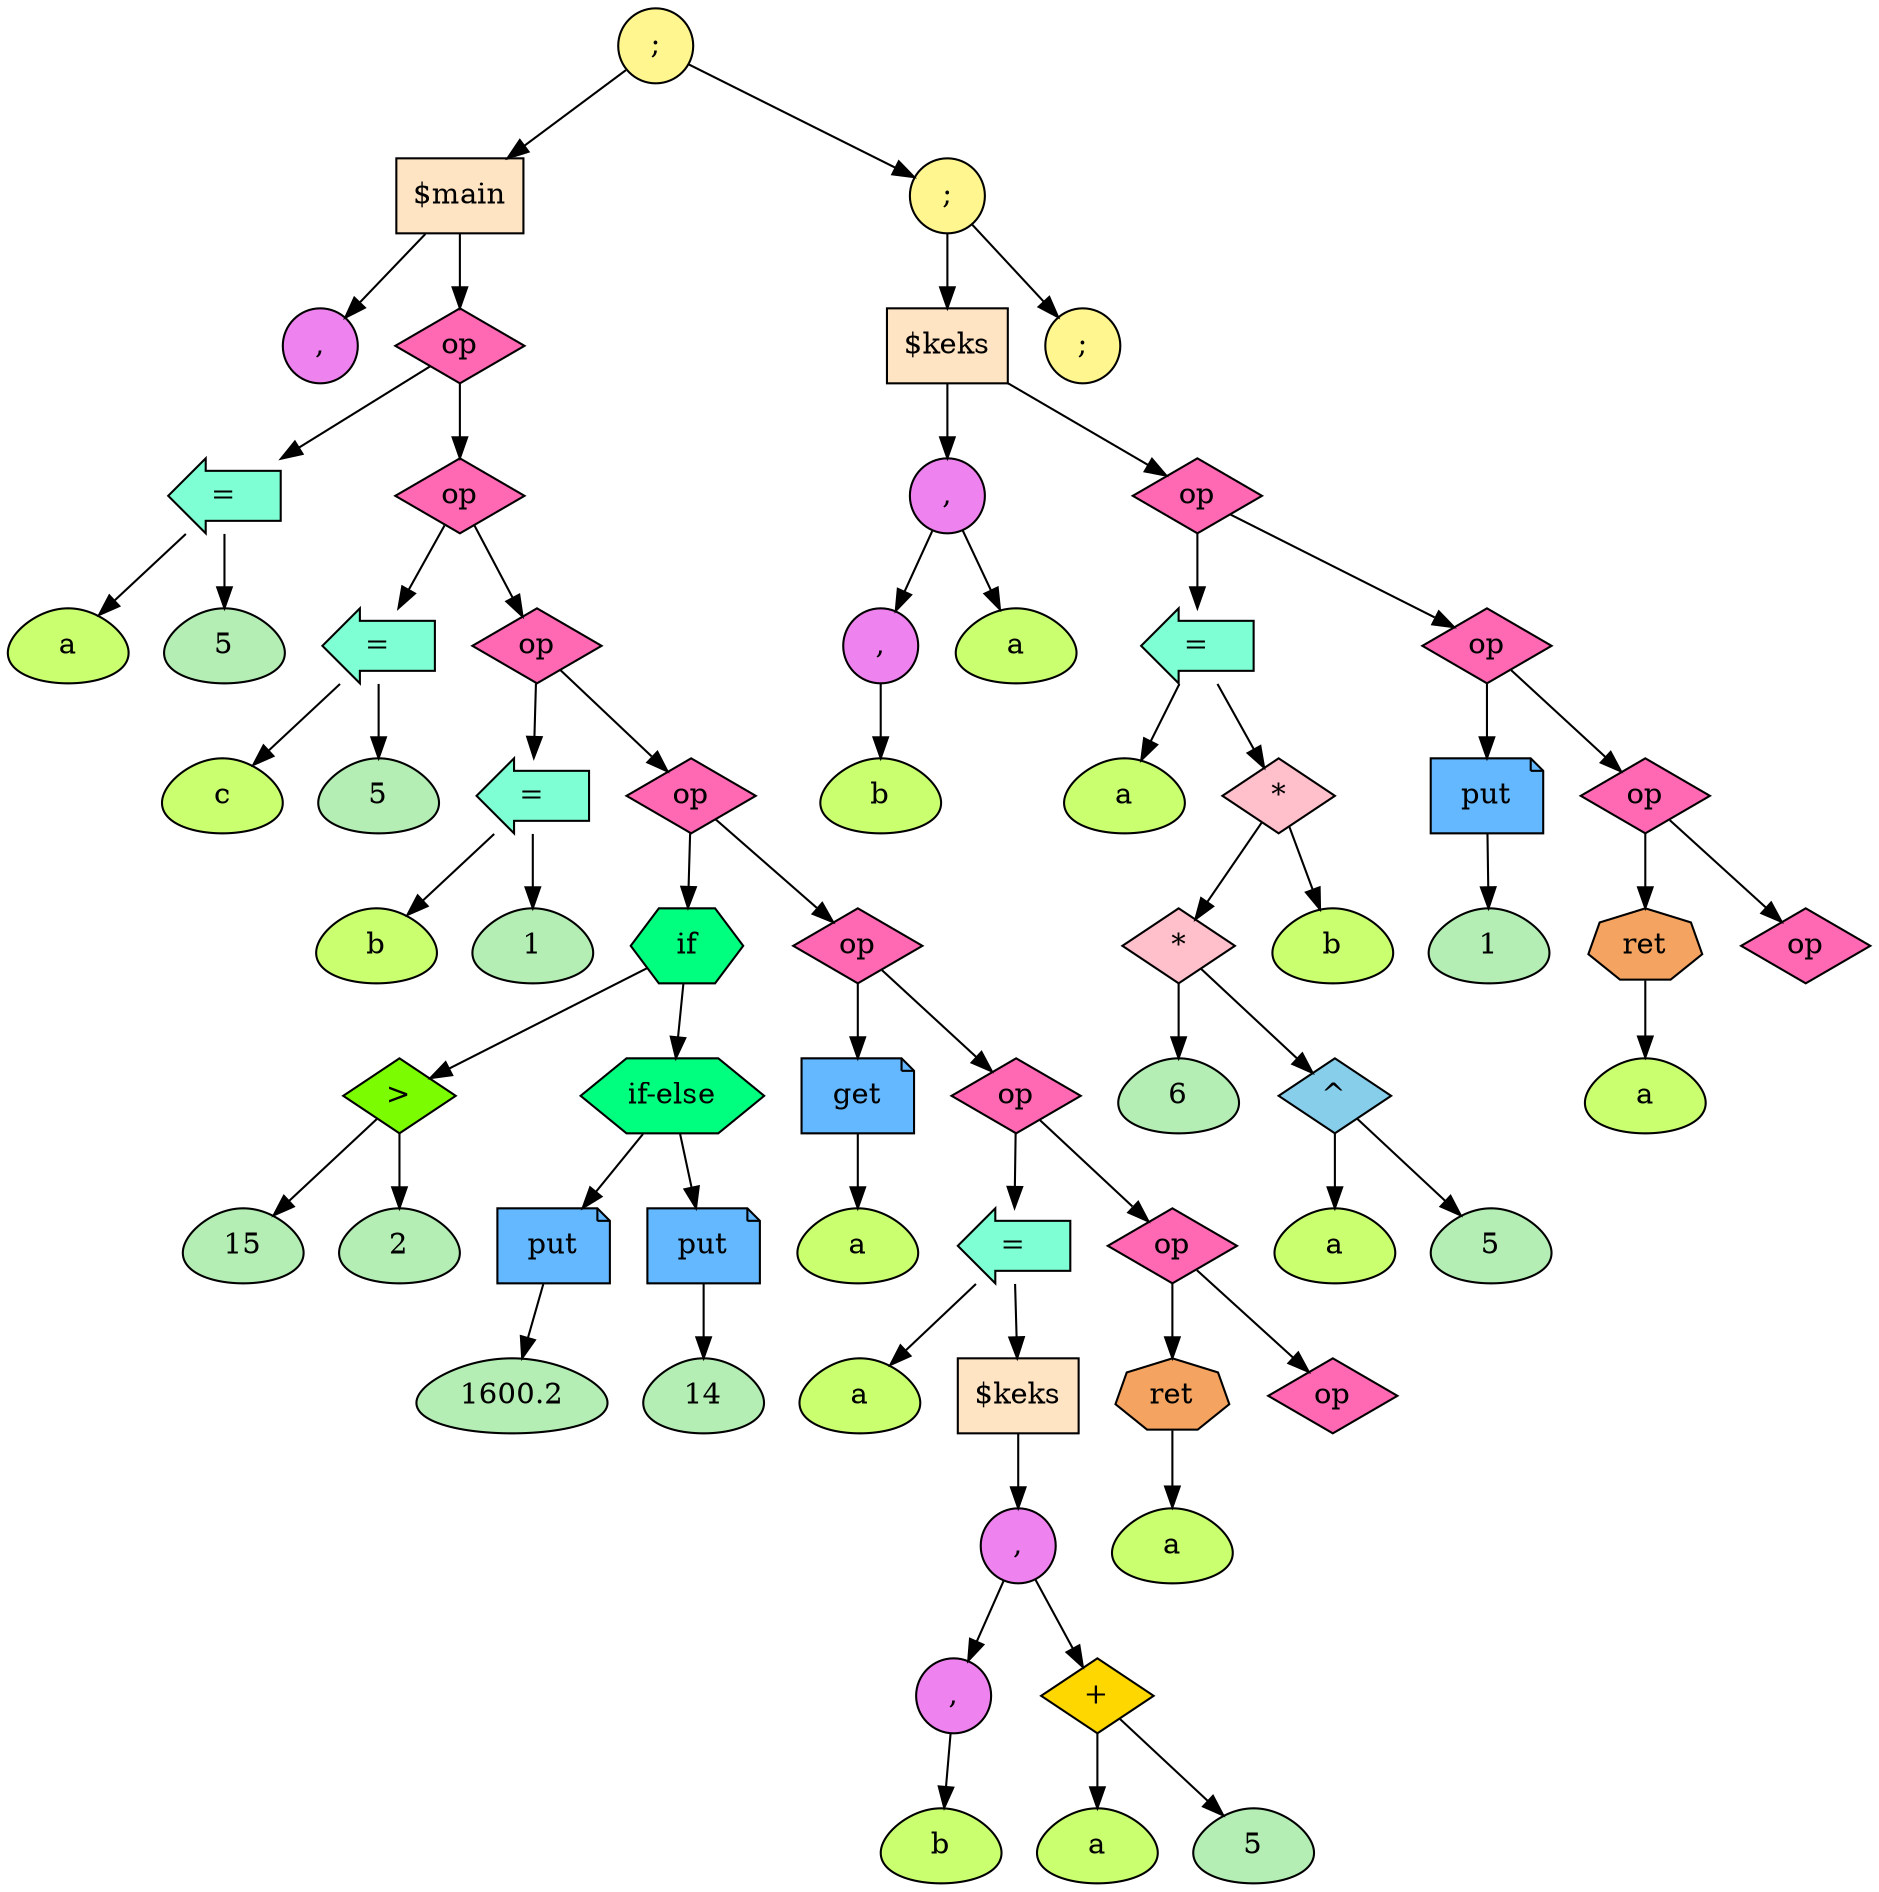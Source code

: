 digraph G {
fontsize = 50
93977667806224[label = ";", style = "filled", fillcolor = "khaki1", shape = "circle"]
93977667806352[label = "$main", style = "filled", fillcolor = "bisque", shape = "box"]
93977667806224 -> 93977667806352
93977667806352[label = "$main", style = "filled", fillcolor = "bisque", shape = "box"]
93977667806544[label = ",", style = "filled", fillcolor = "violet", shape = "circle"]
93977667806352 -> 93977667806544
93977667806544[label = ",", style = "filled", fillcolor = "violet", shape = "circle"]
93977667806352[label = "$main", style = "filled", fillcolor = "bisque", shape = "box"]
93977667806608[label = "op", style = "filled", fillcolor = "hotpink", shape = "diamond"]
93977667806352 -> 93977667806608
93977667806608[label = "op", style = "filled", fillcolor = "hotpink", shape = "diamond"]
93977667806736[label = "=", style = "filled", fillcolor = "aquamarine", shape = "larrow"]
93977667806608 -> 93977667806736
93977667806736[label = "=", style = "filled", fillcolor = "aquamarine", shape = "larrow"]
93977667806800[label = "a", style = "filled", fillcolor = "darkolivegreen1", shape = "egg"]
93977667806736 -> 93977667806800
93977667806800[label = "a", style = "filled", fillcolor = "darkolivegreen1", shape = "egg"]
93977667806736[label = "=", style = "filled", fillcolor = "aquamarine", shape = "larrow"]
93977667807056[label = "5", style = "filled", fillcolor = "darkseagreen2", shape = "egg"]
93977667806736 -> 93977667807056
93977667807056[label = "5", style = "filled", fillcolor = "darkseagreen2", shape = "egg"]
93977667806608[label = "op", style = "filled", fillcolor = "hotpink", shape = "diamond"]
93977667807120[label = "op", style = "filled", fillcolor = "hotpink", shape = "diamond"]
93977667806608 -> 93977667807120
93977667807120[label = "op", style = "filled", fillcolor = "hotpink", shape = "diamond"]
93977667807248[label = "=", style = "filled", fillcolor = "aquamarine", shape = "larrow"]
93977667807120 -> 93977667807248
93977667807248[label = "=", style = "filled", fillcolor = "aquamarine", shape = "larrow"]
93977667807312[label = "c", style = "filled", fillcolor = "darkolivegreen1", shape = "egg"]
93977667807248 -> 93977667807312
93977667807312[label = "c", style = "filled", fillcolor = "darkolivegreen1", shape = "egg"]
93977667807248[label = "=", style = "filled", fillcolor = "aquamarine", shape = "larrow"]
93977667807568[label = "5", style = "filled", fillcolor = "darkseagreen2", shape = "egg"]
93977667807248 -> 93977667807568
93977667807568[label = "5", style = "filled", fillcolor = "darkseagreen2", shape = "egg"]
93977667807120[label = "op", style = "filled", fillcolor = "hotpink", shape = "diamond"]
93977667807632[label = "op", style = "filled", fillcolor = "hotpink", shape = "diamond"]
93977667807120 -> 93977667807632
93977667807632[label = "op", style = "filled", fillcolor = "hotpink", shape = "diamond"]
93977667807760[label = "=", style = "filled", fillcolor = "aquamarine", shape = "larrow"]
93977667807632 -> 93977667807760
93977667807760[label = "=", style = "filled", fillcolor = "aquamarine", shape = "larrow"]
93977667807824[label = "b", style = "filled", fillcolor = "darkolivegreen1", shape = "egg"]
93977667807760 -> 93977667807824
93977667807824[label = "b", style = "filled", fillcolor = "darkolivegreen1", shape = "egg"]
93977667807760[label = "=", style = "filled", fillcolor = "aquamarine", shape = "larrow"]
93977667808080[label = "1", style = "filled", fillcolor = "darkseagreen2", shape = "egg"]
93977667807760 -> 93977667808080
93977667808080[label = "1", style = "filled", fillcolor = "darkseagreen2", shape = "egg"]
93977667807632[label = "op", style = "filled", fillcolor = "hotpink", shape = "diamond"]
93977667808144[label = "op", style = "filled", fillcolor = "hotpink", shape = "diamond"]
93977667807632 -> 93977667808144
93977667808144[label = "op", style = "filled", fillcolor = "hotpink", shape = "diamond"]
93977667808272[label = "if", style = "filled", fillcolor = "springgreen", shape = "hexagon"]
93977667808144 -> 93977667808272
93977667808272[label = "if", style = "filled", fillcolor = "springgreen", shape = "hexagon"]
93977667808400[label = ">", style = "filled", fillcolor = "lawngreen", shape = "diamond"]
93977667808272 -> 93977667808400
93977667808400[label = ">", style = "filled", fillcolor = "lawngreen", shape = "diamond"]
93977667808720[label = "15", style = "filled", fillcolor = "darkseagreen2", shape = "egg"]
93977667808400 -> 93977667808720
93977667808720[label = "15", style = "filled", fillcolor = "darkseagreen2", shape = "egg"]
93977667808400[label = ">", style = "filled", fillcolor = "lawngreen", shape = "diamond"]
93977667809040[label = "2", style = "filled", fillcolor = "darkseagreen2", shape = "egg"]
93977667808400 -> 93977667809040
93977667809040[label = "2", style = "filled", fillcolor = "darkseagreen2", shape = "egg"]
93977667808272[label = "if", style = "filled", fillcolor = "springgreen", shape = "hexagon"]
93977667809104[label = "if-else", style = "filled", fillcolor = "springgreen", shape = "hexagon"]
93977667808272 -> 93977667809104
93977667809104[label = "if-else", style = "filled", fillcolor = "springgreen", shape = "hexagon"]
93977667809296[label = "put", style = "filled", fillcolor = "steelblue1", shape = "note"]
93977667809104 -> 93977667809296
93977667809296[label = "put", style = "filled", fillcolor = "steelblue1", shape = "note"]
93977667809936[label = "1600.2", style = "filled", fillcolor = "darkseagreen2", shape = "egg"]
93977667809296 -> 93977667809936
93977667809936[label = "1600.2", style = "filled", fillcolor = "darkseagreen2", shape = "egg"]
93977667809104[label = "if-else", style = "filled", fillcolor = "springgreen", shape = "hexagon"]
93977667817792[label = "put", style = "filled", fillcolor = "steelblue1", shape = "note"]
93977667809104 -> 93977667817792
93977667817792[label = "put", style = "filled", fillcolor = "steelblue1", shape = "note"]
93977667818112[label = "14", style = "filled", fillcolor = "darkseagreen2", shape = "egg"]
93977667817792 -> 93977667818112
93977667818112[label = "14", style = "filled", fillcolor = "darkseagreen2", shape = "egg"]
93977667808144[label = "op", style = "filled", fillcolor = "hotpink", shape = "diamond"]
93977667818176[label = "op", style = "filled", fillcolor = "hotpink", shape = "diamond"]
93977667808144 -> 93977667818176
93977667818176[label = "op", style = "filled", fillcolor = "hotpink", shape = "diamond"]
93977667818304[label = "get", style = "filled", fillcolor = "steelblue1", shape = "note"]
93977667818176 -> 93977667818304
93977667818304[label = "get", style = "filled", fillcolor = "steelblue1", shape = "note"]
93977667818432[label = "a", style = "filled", fillcolor = "darkolivegreen1", shape = "egg"]
93977667818304 -> 93977667818432
93977667818432[label = "a", style = "filled", fillcolor = "darkolivegreen1", shape = "egg"]
93977667818176[label = "op", style = "filled", fillcolor = "hotpink", shape = "diamond"]
93977667818496[label = "op", style = "filled", fillcolor = "hotpink", shape = "diamond"]
93977667818176 -> 93977667818496
93977667818496[label = "op", style = "filled", fillcolor = "hotpink", shape = "diamond"]
93977667818624[label = "=", style = "filled", fillcolor = "aquamarine", shape = "larrow"]
93977667818496 -> 93977667818624
93977667818624[label = "=", style = "filled", fillcolor = "aquamarine", shape = "larrow"]
93977667818688[label = "a", style = "filled", fillcolor = "darkolivegreen1", shape = "egg"]
93977667818624 -> 93977667818688
93977667818688[label = "a", style = "filled", fillcolor = "darkolivegreen1", shape = "egg"]
93977667818624[label = "=", style = "filled", fillcolor = "aquamarine", shape = "larrow"]
93977667818752[label = "$keks", style = "filled", fillcolor = "bisque", shape = "box"]
93977667818624 -> 93977667818752
93977667818752[label = "$keks", style = "filled", fillcolor = "bisque", shape = "box"]
93977667818944[label = ",", style = "filled", fillcolor = "violet", shape = "circle"]
93977667818752 -> 93977667818944
93977667818944[label = ",", style = "filled", fillcolor = "violet", shape = "circle"]
93977667819456[label = ",", style = "filled", fillcolor = "violet", shape = "circle"]
93977667818944 -> 93977667819456
93977667819456[label = ",", style = "filled", fillcolor = "violet", shape = "circle"]
93977667819712[label = "b", style = "filled", fillcolor = "darkolivegreen1", shape = "egg"]
93977667819456 -> 93977667819712
93977667819712[label = "b", style = "filled", fillcolor = "darkolivegreen1", shape = "egg"]
93977667818944[label = ",", style = "filled", fillcolor = "violet", shape = "circle"]
93977667819008[label = "+", style = "filled", fillcolor = "gold", shape = "diamond"]
93977667818944 -> 93977667819008
93977667819008[label = "+", style = "filled", fillcolor = "gold", shape = "diamond"]
93977667819200[label = "a", style = "filled", fillcolor = "darkolivegreen1", shape = "egg"]
93977667819008 -> 93977667819200
93977667819200[label = "a", style = "filled", fillcolor = "darkolivegreen1", shape = "egg"]
93977667819008[label = "+", style = "filled", fillcolor = "gold", shape = "diamond"]
93977667819392[label = "5", style = "filled", fillcolor = "darkseagreen2", shape = "egg"]
93977667819008 -> 93977667819392
93977667819392[label = "5", style = "filled", fillcolor = "darkseagreen2", shape = "egg"]
93977667818496[label = "op", style = "filled", fillcolor = "hotpink", shape = "diamond"]
93977667819776[label = "op", style = "filled", fillcolor = "hotpink", shape = "diamond"]
93977667818496 -> 93977667819776
93977667819776[label = "op", style = "filled", fillcolor = "hotpink", shape = "diamond"]
93977667819904[label = "ret", style = "filled", fillcolor = "sandybrown", shape = "septagon"]
93977667819776 -> 93977667819904
93977667819904[label = "ret", style = "filled", fillcolor = "sandybrown", shape = "septagon"]
93977667820160[label = "a", style = "filled", fillcolor = "darkolivegreen1", shape = "egg"]
93977667819904 -> 93977667820160
93977667820160[label = "a", style = "filled", fillcolor = "darkolivegreen1", shape = "egg"]
93977667819776[label = "op", style = "filled", fillcolor = "hotpink", shape = "diamond"]
93977667820224[label = "op", style = "filled", fillcolor = "hotpink", shape = "diamond"]
93977667819776 -> 93977667820224
93977667820224[label = "op", style = "filled", fillcolor = "hotpink", shape = "diamond"]
93977667806224[label = ";", style = "filled", fillcolor = "khaki1", shape = "circle"]
93977667820288[label = ";", style = "filled", fillcolor = "khaki1", shape = "circle"]
93977667806224 -> 93977667820288
93977667820288[label = ";", style = "filled", fillcolor = "khaki1", shape = "circle"]
93977667820416[label = "$keks", style = "filled", fillcolor = "bisque", shape = "box"]
93977667820288 -> 93977667820416
93977667820416[label = "$keks", style = "filled", fillcolor = "bisque", shape = "box"]
93977667820608[label = ",", style = "filled", fillcolor = "violet", shape = "circle"]
93977667820416 -> 93977667820608
93977667820608[label = ",", style = "filled", fillcolor = "violet", shape = "circle"]
93977667820800[label = ",", style = "filled", fillcolor = "violet", shape = "circle"]
93977667820608 -> 93977667820800
93977667820800[label = ",", style = "filled", fillcolor = "violet", shape = "circle"]
93977667820928[label = "b", style = "filled", fillcolor = "darkolivegreen1", shape = "egg"]
93977667820800 -> 93977667820928
93977667820928[label = "b", style = "filled", fillcolor = "darkolivegreen1", shape = "egg"]
93977667820608[label = ",", style = "filled", fillcolor = "violet", shape = "circle"]
93977667820736[label = "a", style = "filled", fillcolor = "darkolivegreen1", shape = "egg"]
93977667820608 -> 93977667820736
93977667820736[label = "a", style = "filled", fillcolor = "darkolivegreen1", shape = "egg"]
93977667820416[label = "$keks", style = "filled", fillcolor = "bisque", shape = "box"]
93977667820992[label = "op", style = "filled", fillcolor = "hotpink", shape = "diamond"]
93977667820416 -> 93977667820992
93977667820992[label = "op", style = "filled", fillcolor = "hotpink", shape = "diamond"]
93977667821120[label = "=", style = "filled", fillcolor = "aquamarine", shape = "larrow"]
93977667820992 -> 93977667821120
93977667821120[label = "=", style = "filled", fillcolor = "aquamarine", shape = "larrow"]
93977667821184[label = "a", style = "filled", fillcolor = "darkolivegreen1", shape = "egg"]
93977667821120 -> 93977667821184
93977667821184[label = "a", style = "filled", fillcolor = "darkolivegreen1", shape = "egg"]
93977667821120[label = "=", style = "filled", fillcolor = "aquamarine", shape = "larrow"]
93977667824832[label = "*", style = "filled", fillcolor = "pink", shape = "diamond"]
93977667821120 -> 93977667824832
93977667824832[label = "*", style = "filled", fillcolor = "pink", shape = "diamond"]
93977667824704[label = "*", style = "filled", fillcolor = "pink", shape = "diamond"]
93977667824832 -> 93977667824704
93977667824704[label = "*", style = "filled", fillcolor = "pink", shape = "diamond"]
93977667824640[label = "6", style = "filled", fillcolor = "darkseagreen2", shape = "egg"]
93977667824704 -> 93977667824640
93977667824640[label = "6", style = "filled", fillcolor = "darkseagreen2", shape = "egg"]
93977667824704[label = "*", style = "filled", fillcolor = "pink", shape = "diamond"]
93977667824256[label = "^", style = "filled", fillcolor = "skyblue", shape = "diamond"]
93977667824704 -> 93977667824256
93977667824256[label = "^", style = "filled", fillcolor = "skyblue", shape = "diamond"]
93977667824192[label = "a", style = "filled", fillcolor = "darkolivegreen1", shape = "egg"]
93977667824256 -> 93977667824192
93977667824192[label = "a", style = "filled", fillcolor = "darkolivegreen1", shape = "egg"]
93977667824256[label = "^", style = "filled", fillcolor = "skyblue", shape = "diamond"]
93977667810128[label = "5", style = "filled", fillcolor = "darkseagreen2", shape = "egg"]
93977667824256 -> 93977667810128
93977667810128[label = "5", style = "filled", fillcolor = "darkseagreen2", shape = "egg"]
93977667824832[label = "*", style = "filled", fillcolor = "pink", shape = "diamond"]
93977667823744[label = "b", style = "filled", fillcolor = "darkolivegreen1", shape = "egg"]
93977667824832 -> 93977667823744
93977667823744[label = "b", style = "filled", fillcolor = "darkolivegreen1", shape = "egg"]
93977667820992[label = "op", style = "filled", fillcolor = "hotpink", shape = "diamond"]
93977667821824[label = "op", style = "filled", fillcolor = "hotpink", shape = "diamond"]
93977667820992 -> 93977667821824
93977667821824[label = "op", style = "filled", fillcolor = "hotpink", shape = "diamond"]
93977667821952[label = "put", style = "filled", fillcolor = "steelblue1", shape = "note"]
93977667821824 -> 93977667821952
93977667821952[label = "put", style = "filled", fillcolor = "steelblue1", shape = "note"]
93977667822272[label = "1", style = "filled", fillcolor = "darkseagreen2", shape = "egg"]
93977667821952 -> 93977667822272
93977667822272[label = "1", style = "filled", fillcolor = "darkseagreen2", shape = "egg"]
93977667821824[label = "op", style = "filled", fillcolor = "hotpink", shape = "diamond"]
93977667822336[label = "op", style = "filled", fillcolor = "hotpink", shape = "diamond"]
93977667821824 -> 93977667822336
93977667822336[label = "op", style = "filled", fillcolor = "hotpink", shape = "diamond"]
93977667822464[label = "ret", style = "filled", fillcolor = "sandybrown", shape = "septagon"]
93977667822336 -> 93977667822464
93977667822464[label = "ret", style = "filled", fillcolor = "sandybrown", shape = "septagon"]
93977667822720[label = "a", style = "filled", fillcolor = "darkolivegreen1", shape = "egg"]
93977667822464 -> 93977667822720
93977667822720[label = "a", style = "filled", fillcolor = "darkolivegreen1", shape = "egg"]
93977667822336[label = "op", style = "filled", fillcolor = "hotpink", shape = "diamond"]
93977667822784[label = "op", style = "filled", fillcolor = "hotpink", shape = "diamond"]
93977667822336 -> 93977667822784
93977667822784[label = "op", style = "filled", fillcolor = "hotpink", shape = "diamond"]
93977667820288[label = ";", style = "filled", fillcolor = "khaki1", shape = "circle"]
93977667822848[label = ";", style = "filled", fillcolor = "khaki1", shape = "circle"]
93977667820288 -> 93977667822848
93977667822848[label = ";", style = "filled", fillcolor = "khaki1", shape = "circle"]
}